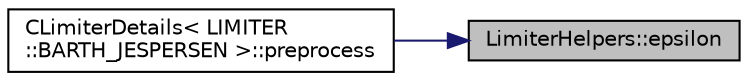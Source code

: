 digraph "LimiterHelpers::epsilon"
{
 // LATEX_PDF_SIZE
  edge [fontname="Helvetica",fontsize="10",labelfontname="Helvetica",labelfontsize="10"];
  node [fontname="Helvetica",fontsize="10",shape=record];
  rankdir="RL";
  Node1 [label="LimiterHelpers::epsilon",height=0.2,width=0.4,color="black", fillcolor="grey75", style="filled", fontcolor="black",tooltip=" "];
  Node1 -> Node2 [dir="back",color="midnightblue",fontsize="10",style="solid",fontname="Helvetica"];
  Node2 [label="CLimiterDetails\< LIMITER\l::BARTH_JESPERSEN \>::preprocess",height=0.2,width=0.4,color="black", fillcolor="white", style="filled",URL="$structCLimiterDetails_3_01LIMITER_1_1BARTH__JESPERSEN_01_4.html#a648e41547f29d7e98468154e1a29109e",tooltip="Set a small epsilon to avoid divisions by 0."];
}
